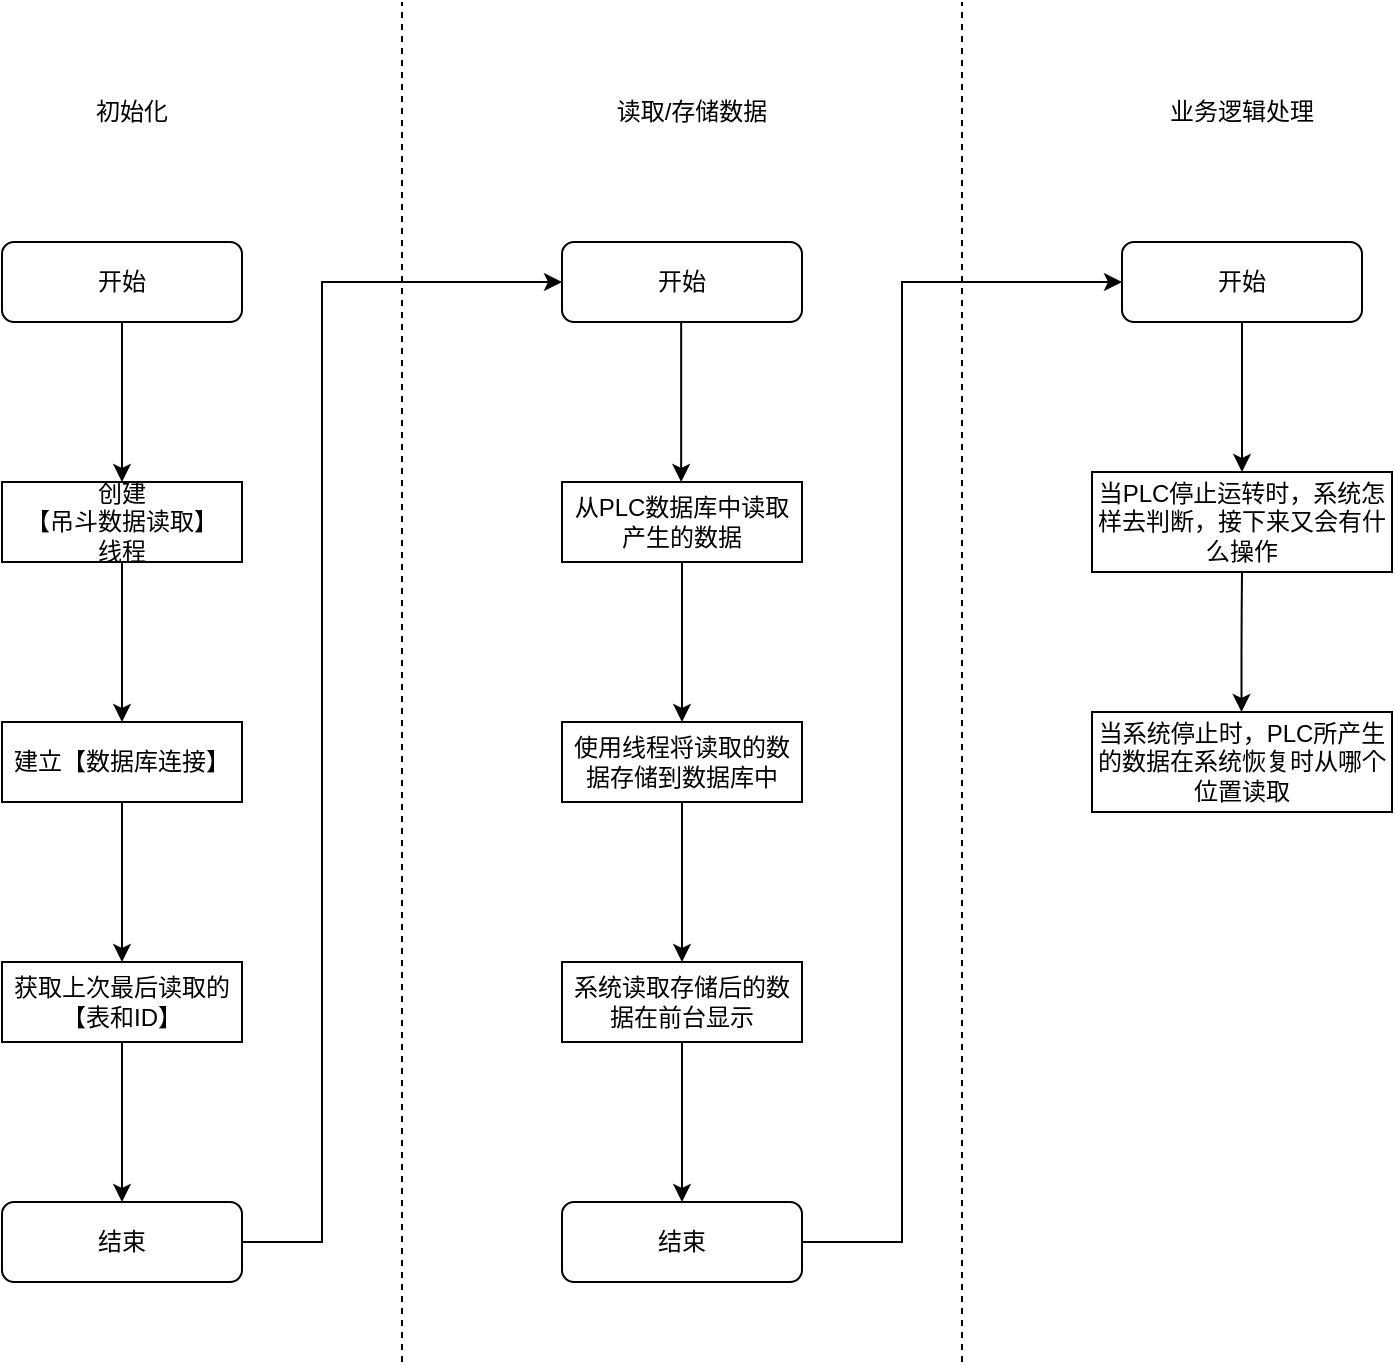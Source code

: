 <mxfile version="14.8.2" type="github">
  <diagram id="MgTMokEcZiD6a2ssYFre" name="Page-1">
    <mxGraphModel dx="211" dy="591" grid="1" gridSize="10" guides="1" tooltips="1" connect="1" arrows="1" fold="1" page="1" pageScale="1" pageWidth="827" pageHeight="1169" math="0" shadow="0">
      <root>
        <mxCell id="0" />
        <mxCell id="1" parent="0" />
        <mxCell id="pXFw0QAtfzuF8RKkmZ6C-1" style="edgeStyle=orthogonalEdgeStyle;rounded=0;orthogonalLoop=1;jettySize=auto;html=1;entryX=0.5;entryY=0;entryDx=0;entryDy=0;" parent="1" source="pXFw0QAtfzuF8RKkmZ6C-2" target="pXFw0QAtfzuF8RKkmZ6C-4" edge="1">
          <mxGeometry relative="1" as="geometry" />
        </mxCell>
        <mxCell id="pXFw0QAtfzuF8RKkmZ6C-2" value="开始" style="rounded=1;whiteSpace=wrap;html=1;" parent="1" vertex="1">
          <mxGeometry x="910" y="150" width="120" height="40" as="geometry" />
        </mxCell>
        <mxCell id="pXFw0QAtfzuF8RKkmZ6C-3" style="edgeStyle=orthogonalEdgeStyle;rounded=0;orthogonalLoop=1;jettySize=auto;html=1;entryX=0.5;entryY=0;entryDx=0;entryDy=0;" parent="1" source="pXFw0QAtfzuF8RKkmZ6C-4" target="pXFw0QAtfzuF8RKkmZ6C-14" edge="1">
          <mxGeometry relative="1" as="geometry" />
        </mxCell>
        <mxCell id="pXFw0QAtfzuF8RKkmZ6C-4" value="创建&lt;br&gt;【吊斗数据读取】&lt;br&gt;线程" style="rounded=0;whiteSpace=wrap;html=1;" parent="1" vertex="1">
          <mxGeometry x="910" y="270" width="120" height="40" as="geometry" />
        </mxCell>
        <mxCell id="pXFw0QAtfzuF8RKkmZ6C-5" value="" style="endArrow=none;dashed=1;html=1;" parent="1" edge="1">
          <mxGeometry width="50" height="50" relative="1" as="geometry">
            <mxPoint x="1110" y="710" as="sourcePoint" />
            <mxPoint x="1110" y="30" as="targetPoint" />
          </mxGeometry>
        </mxCell>
        <mxCell id="pXFw0QAtfzuF8RKkmZ6C-6" value="初始化" style="text;html=1;strokeColor=none;fillColor=none;align=center;verticalAlign=middle;whiteSpace=wrap;rounded=0;" parent="1" vertex="1">
          <mxGeometry x="910" y="70" width="130" height="30" as="geometry" />
        </mxCell>
        <mxCell id="pXFw0QAtfzuF8RKkmZ6C-7" value="开始" style="rounded=1;whiteSpace=wrap;html=1;" parent="1" vertex="1">
          <mxGeometry x="1190" y="150" width="120" height="40" as="geometry" />
        </mxCell>
        <mxCell id="pXFw0QAtfzuF8RKkmZ6C-8" value="从PLC数据库中读取产生的数据" style="rounded=0;whiteSpace=wrap;html=1;" parent="1" vertex="1">
          <mxGeometry x="1190" y="270" width="120" height="40" as="geometry" />
        </mxCell>
        <mxCell id="pXFw0QAtfzuF8RKkmZ6C-9" value="读取/存储数据" style="text;html=1;strokeColor=none;fillColor=none;align=center;verticalAlign=middle;whiteSpace=wrap;rounded=0;" parent="1" vertex="1">
          <mxGeometry x="1190" y="70" width="130" height="30" as="geometry" />
        </mxCell>
        <mxCell id="pXFw0QAtfzuF8RKkmZ6C-10" value="" style="endArrow=none;dashed=1;html=1;" parent="1" edge="1">
          <mxGeometry width="50" height="50" relative="1" as="geometry">
            <mxPoint x="1390" y="710" as="sourcePoint" />
            <mxPoint x="1390" y="30" as="targetPoint" />
          </mxGeometry>
        </mxCell>
        <mxCell id="pXFw0QAtfzuF8RKkmZ6C-11" value="业务逻辑处理" style="text;html=1;strokeColor=none;fillColor=none;align=center;verticalAlign=middle;whiteSpace=wrap;rounded=0;" parent="1" vertex="1">
          <mxGeometry x="1465" y="70" width="130" height="30" as="geometry" />
        </mxCell>
        <mxCell id="pXFw0QAtfzuF8RKkmZ6C-12" value="当PLC停止运转时，系统怎样去判断，接下来又会有什么操作" style="rounded=0;whiteSpace=wrap;html=1;" parent="1" vertex="1">
          <mxGeometry x="1455" y="265" width="150" height="50" as="geometry" />
        </mxCell>
        <mxCell id="pXFw0QAtfzuF8RKkmZ6C-13" style="edgeStyle=orthogonalEdgeStyle;rounded=0;orthogonalLoop=1;jettySize=auto;html=1;entryX=0.5;entryY=0;entryDx=0;entryDy=0;" parent="1" source="pXFw0QAtfzuF8RKkmZ6C-14" edge="1">
          <mxGeometry relative="1" as="geometry">
            <mxPoint x="970" y="510" as="targetPoint" />
          </mxGeometry>
        </mxCell>
        <mxCell id="pXFw0QAtfzuF8RKkmZ6C-14" value="建立【数据库连接】" style="rounded=0;whiteSpace=wrap;html=1;" parent="1" vertex="1">
          <mxGeometry x="910" y="390" width="120" height="40" as="geometry" />
        </mxCell>
        <mxCell id="pXFw0QAtfzuF8RKkmZ6C-15" style="edgeStyle=orthogonalEdgeStyle;rounded=0;orthogonalLoop=1;jettySize=auto;html=1;entryX=0;entryY=0.5;entryDx=0;entryDy=0;exitX=1;exitY=0.5;exitDx=0;exitDy=0;" parent="1" source="pXFw0QAtfzuF8RKkmZ6C-17" target="pXFw0QAtfzuF8RKkmZ6C-7" edge="1">
          <mxGeometry relative="1" as="geometry">
            <mxPoint x="1030" y="530" as="sourcePoint" />
            <Array as="points">
              <mxPoint x="1070" y="650" />
              <mxPoint x="1070" y="170" />
            </Array>
          </mxGeometry>
        </mxCell>
        <mxCell id="pXFw0QAtfzuF8RKkmZ6C-16" value="使用线程将读取的数据存储到数据库中" style="rounded=0;whiteSpace=wrap;html=1;" parent="1" vertex="1">
          <mxGeometry x="1190" y="390" width="120" height="40" as="geometry" />
        </mxCell>
        <mxCell id="pXFw0QAtfzuF8RKkmZ6C-17" value="结束" style="rounded=1;whiteSpace=wrap;html=1;" parent="1" vertex="1">
          <mxGeometry x="910" y="630" width="120" height="40" as="geometry" />
        </mxCell>
        <mxCell id="pXFw0QAtfzuF8RKkmZ6C-18" style="edgeStyle=orthogonalEdgeStyle;rounded=0;orthogonalLoop=1;jettySize=auto;html=1;entryX=0.5;entryY=0;entryDx=0;entryDy=0;" parent="1" source="pXFw0QAtfzuF8RKkmZ6C-19" target="pXFw0QAtfzuF8RKkmZ6C-17" edge="1">
          <mxGeometry relative="1" as="geometry" />
        </mxCell>
        <mxCell id="pXFw0QAtfzuF8RKkmZ6C-19" value="获取上次最后读取的&lt;br&gt;【表和ID】" style="rounded=0;whiteSpace=wrap;html=1;" parent="1" vertex="1">
          <mxGeometry x="910" y="510" width="120" height="40" as="geometry" />
        </mxCell>
        <mxCell id="pXFw0QAtfzuF8RKkmZ6C-22" style="edgeStyle=orthogonalEdgeStyle;rounded=0;orthogonalLoop=1;jettySize=auto;html=1;entryX=0.5;entryY=0;entryDx=0;entryDy=0;" parent="1" edge="1">
          <mxGeometry relative="1" as="geometry">
            <mxPoint x="1249.58" y="190" as="sourcePoint" />
            <mxPoint x="1249.58" y="270" as="targetPoint" />
          </mxGeometry>
        </mxCell>
        <mxCell id="pXFw0QAtfzuF8RKkmZ6C-23" value="" style="endArrow=classic;html=1;strokeWidth=1;exitX=0.5;exitY=1;exitDx=0;exitDy=0;" parent="1" source="pXFw0QAtfzuF8RKkmZ6C-8" edge="1">
          <mxGeometry width="50" height="50" relative="1" as="geometry">
            <mxPoint x="1241" y="380" as="sourcePoint" />
            <mxPoint x="1250" y="390" as="targetPoint" />
          </mxGeometry>
        </mxCell>
        <mxCell id="pXFw0QAtfzuF8RKkmZ6C-24" value="系统读取存储后的数据在前台显示" style="rounded=0;whiteSpace=wrap;html=1;" parent="1" vertex="1">
          <mxGeometry x="1190" y="510" width="120" height="40" as="geometry" />
        </mxCell>
        <mxCell id="pXFw0QAtfzuF8RKkmZ6C-25" value="" style="endArrow=classic;html=1;strokeWidth=1;exitX=0.5;exitY=1;exitDx=0;exitDy=0;" parent="1" source="pXFw0QAtfzuF8RKkmZ6C-16" target="pXFw0QAtfzuF8RKkmZ6C-24" edge="1">
          <mxGeometry width="50" height="50" relative="1" as="geometry">
            <mxPoint x="1250" y="435" as="sourcePoint" />
            <mxPoint x="1300" y="385" as="targetPoint" />
          </mxGeometry>
        </mxCell>
        <mxCell id="pXFw0QAtfzuF8RKkmZ6C-26" value="结束" style="rounded=1;whiteSpace=wrap;html=1;" parent="1" vertex="1">
          <mxGeometry x="1190" y="630" width="120" height="40" as="geometry" />
        </mxCell>
        <mxCell id="pXFw0QAtfzuF8RKkmZ6C-27" value="" style="endArrow=classic;html=1;strokeWidth=1;exitX=0.5;exitY=1;exitDx=0;exitDy=0;" parent="1" source="pXFw0QAtfzuF8RKkmZ6C-24" edge="1">
          <mxGeometry width="50" height="50" relative="1" as="geometry">
            <mxPoint x="1260" y="440" as="sourcePoint" />
            <mxPoint x="1250" y="630" as="targetPoint" />
            <Array as="points">
              <mxPoint x="1250" y="580" />
            </Array>
          </mxGeometry>
        </mxCell>
        <mxCell id="pXFw0QAtfzuF8RKkmZ6C-28" style="edgeStyle=orthogonalEdgeStyle;rounded=0;orthogonalLoop=1;jettySize=auto;html=1;exitX=1;exitY=0.5;exitDx=0;exitDy=0;" parent="1" source="pXFw0QAtfzuF8RKkmZ6C-26" edge="1">
          <mxGeometry relative="1" as="geometry">
            <mxPoint x="1330" y="650" as="sourcePoint" />
            <Array as="points">
              <mxPoint x="1360" y="650" />
              <mxPoint x="1360" y="170" />
            </Array>
            <mxPoint x="1470" y="170" as="targetPoint" />
          </mxGeometry>
        </mxCell>
        <mxCell id="pXFw0QAtfzuF8RKkmZ6C-29" value="开始" style="rounded=1;whiteSpace=wrap;html=1;" parent="1" vertex="1">
          <mxGeometry x="1470" y="150" width="120" height="40" as="geometry" />
        </mxCell>
        <mxCell id="pXFw0QAtfzuF8RKkmZ6C-30" value="当系统停止时，PLC所产生的数据在系统恢复时从哪个位置读取" style="rounded=0;whiteSpace=wrap;html=1;" parent="1" vertex="1">
          <mxGeometry x="1455" y="385" width="150" height="50" as="geometry" />
        </mxCell>
        <mxCell id="pXFw0QAtfzuF8RKkmZ6C-32" value="" style="endArrow=classic;html=1;strokeWidth=1;" parent="1" target="pXFw0QAtfzuF8RKkmZ6C-12" edge="1">
          <mxGeometry width="50" height="50" relative="1" as="geometry">
            <mxPoint x="1530" y="190" as="sourcePoint" />
            <mxPoint x="1580" y="140" as="targetPoint" />
          </mxGeometry>
        </mxCell>
        <mxCell id="pXFw0QAtfzuF8RKkmZ6C-33" value="" style="endArrow=classic;html=1;strokeWidth=1;exitX=0.5;exitY=1;exitDx=0;exitDy=0;" parent="1" edge="1" source="pXFw0QAtfzuF8RKkmZ6C-12">
          <mxGeometry width="50" height="50" relative="1" as="geometry">
            <mxPoint x="1529.5" y="320" as="sourcePoint" />
            <mxPoint x="1529.75" y="385" as="targetPoint" />
            <Array as="points">
              <mxPoint x="1529.75" y="345" />
            </Array>
          </mxGeometry>
        </mxCell>
      </root>
    </mxGraphModel>
  </diagram>
</mxfile>
